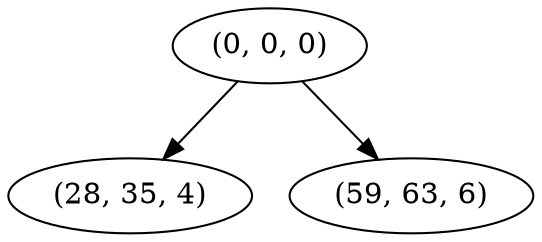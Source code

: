 digraph tree {
    "(0, 0, 0)";
    "(28, 35, 4)";
    "(59, 63, 6)";
    "(0, 0, 0)" -> "(28, 35, 4)";
    "(0, 0, 0)" -> "(59, 63, 6)";
}
